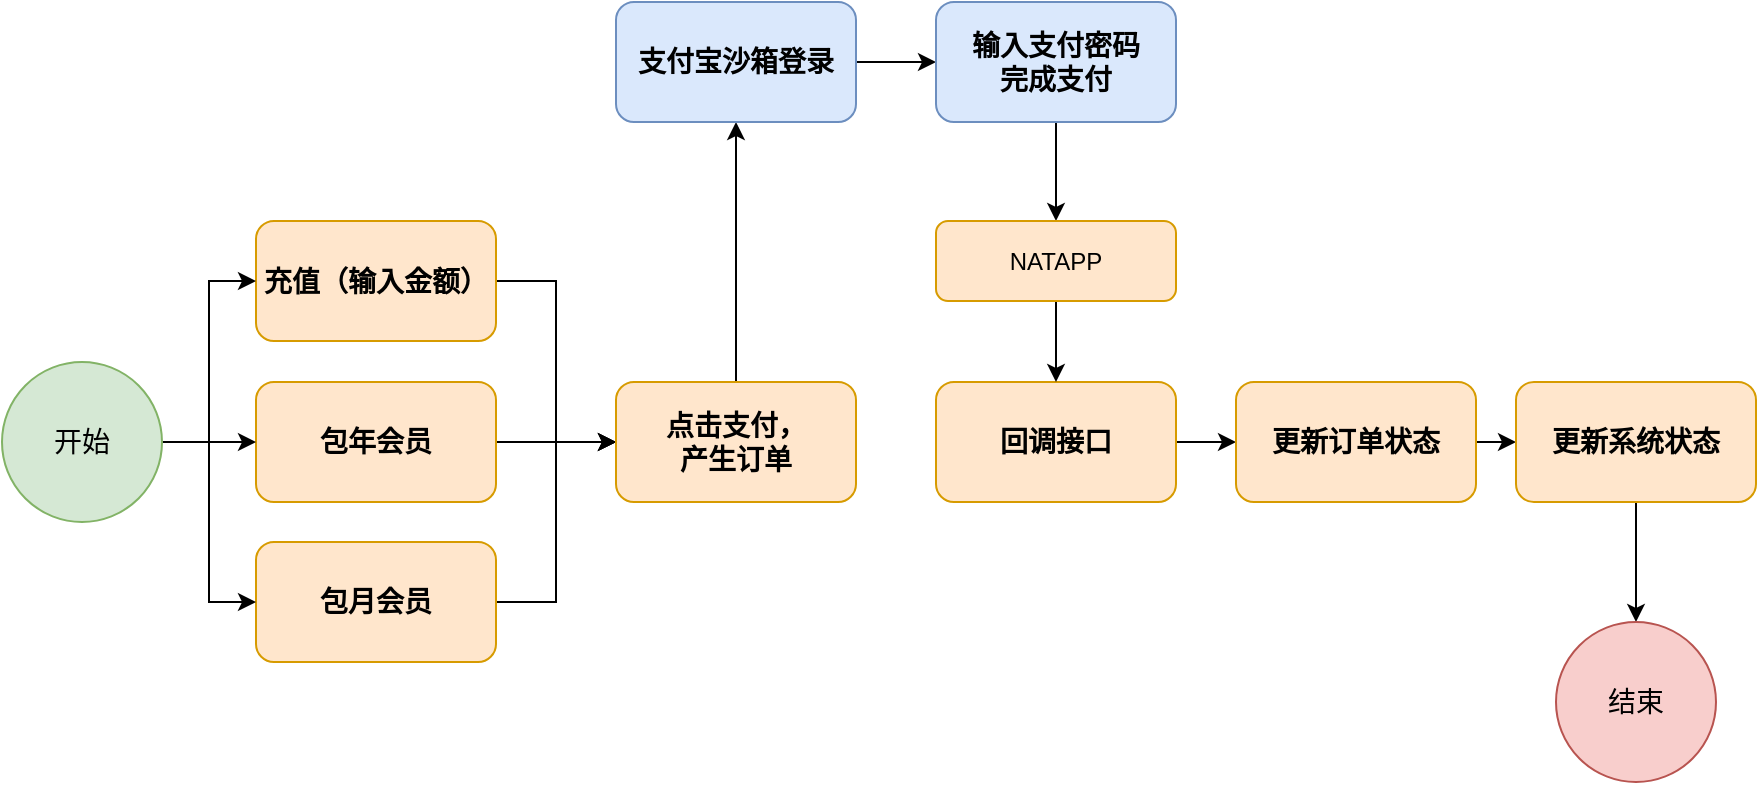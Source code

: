 <mxfile version="22.1.7" type="github">
  <diagram name="第 1 页" id="OdKYLB2-9izrh4cZaHGk">
    <mxGraphModel dx="2908" dy="626" grid="1" gridSize="10" guides="1" tooltips="1" connect="1" arrows="1" fold="1" page="1" pageScale="1" pageWidth="827" pageHeight="1169" math="0" shadow="0">
      <root>
        <mxCell id="0" />
        <mxCell id="1" parent="0" />
        <mxCell id="9LEnUv4450Ojj1wTjqpc-1" style="edgeStyle=orthogonalEdgeStyle;rounded=0;orthogonalLoop=1;jettySize=auto;html=1;exitX=1;exitY=0.5;exitDx=0;exitDy=0;entryX=0;entryY=0.5;entryDx=0;entryDy=0;fontSize=14;" edge="1" parent="1" source="9LEnUv4450Ojj1wTjqpc-2" target="9LEnUv4450Ojj1wTjqpc-8">
          <mxGeometry relative="1" as="geometry" />
        </mxCell>
        <mxCell id="9LEnUv4450Ojj1wTjqpc-2" value="充值（输入金额）" style="rounded=1;whiteSpace=wrap;html=1;fontStyle=1;fontSize=14;fillColor=#ffe6cc;strokeColor=#d79b00;" vertex="1" parent="1">
          <mxGeometry x="-1053" y="859.5" width="120" height="60" as="geometry" />
        </mxCell>
        <mxCell id="9LEnUv4450Ojj1wTjqpc-3" style="edgeStyle=orthogonalEdgeStyle;rounded=0;orthogonalLoop=1;jettySize=auto;html=1;exitX=1;exitY=0.5;exitDx=0;exitDy=0;fontSize=14;" edge="1" parent="1" source="9LEnUv4450Ojj1wTjqpc-4">
          <mxGeometry relative="1" as="geometry">
            <mxPoint x="-873" y="970" as="targetPoint" />
          </mxGeometry>
        </mxCell>
        <mxCell id="9LEnUv4450Ojj1wTjqpc-4" value="包年会员" style="rounded=1;whiteSpace=wrap;html=1;fontStyle=1;fontSize=14;fillColor=#ffe6cc;strokeColor=#d79b00;" vertex="1" parent="1">
          <mxGeometry x="-1053" y="940" width="120" height="60" as="geometry" />
        </mxCell>
        <mxCell id="9LEnUv4450Ojj1wTjqpc-5" style="edgeStyle=orthogonalEdgeStyle;rounded=0;orthogonalLoop=1;jettySize=auto;html=1;exitX=1;exitY=0.5;exitDx=0;exitDy=0;entryX=0;entryY=0.5;entryDx=0;entryDy=0;fontSize=14;" edge="1" parent="1" source="9LEnUv4450Ojj1wTjqpc-6" target="9LEnUv4450Ojj1wTjqpc-8">
          <mxGeometry relative="1" as="geometry" />
        </mxCell>
        <mxCell id="9LEnUv4450Ojj1wTjqpc-6" value="包月会员" style="rounded=1;whiteSpace=wrap;html=1;fontStyle=1;fontSize=14;fillColor=#ffe6cc;strokeColor=#d79b00;" vertex="1" parent="1">
          <mxGeometry x="-1053" y="1020" width="120" height="60" as="geometry" />
        </mxCell>
        <mxCell id="9LEnUv4450Ojj1wTjqpc-7" style="edgeStyle=orthogonalEdgeStyle;rounded=0;orthogonalLoop=1;jettySize=auto;html=1;exitX=0.5;exitY=0;exitDx=0;exitDy=0;entryX=0.5;entryY=1;entryDx=0;entryDy=0;fontSize=14;" edge="1" parent="1" source="9LEnUv4450Ojj1wTjqpc-8" target="9LEnUv4450Ojj1wTjqpc-10">
          <mxGeometry relative="1" as="geometry" />
        </mxCell>
        <mxCell id="9LEnUv4450Ojj1wTjqpc-8" value="点击支付，&lt;br&gt;产生订单" style="rounded=1;whiteSpace=wrap;html=1;fontStyle=1;fontSize=14;fillColor=#ffe6cc;strokeColor=#d79b00;" vertex="1" parent="1">
          <mxGeometry x="-873" y="940" width="120" height="60" as="geometry" />
        </mxCell>
        <mxCell id="9LEnUv4450Ojj1wTjqpc-9" style="edgeStyle=orthogonalEdgeStyle;rounded=0;orthogonalLoop=1;jettySize=auto;html=1;exitX=1;exitY=0.5;exitDx=0;exitDy=0;entryX=0;entryY=0.5;entryDx=0;entryDy=0;fontSize=14;" edge="1" parent="1" source="9LEnUv4450Ojj1wTjqpc-10" target="9LEnUv4450Ojj1wTjqpc-12">
          <mxGeometry relative="1" as="geometry" />
        </mxCell>
        <mxCell id="9LEnUv4450Ojj1wTjqpc-10" value="支付宝沙箱登录" style="rounded=1;whiteSpace=wrap;html=1;fontStyle=1;fontSize=14;fillColor=#dae8fc;strokeColor=#6c8ebf;" vertex="1" parent="1">
          <mxGeometry x="-873" y="750" width="120" height="60" as="geometry" />
        </mxCell>
        <mxCell id="9LEnUv4450Ojj1wTjqpc-11" style="edgeStyle=orthogonalEdgeStyle;rounded=0;orthogonalLoop=1;jettySize=auto;html=1;exitX=0.5;exitY=1;exitDx=0;exitDy=0;fontSize=14;entryX=0.5;entryY=0;entryDx=0;entryDy=0;" edge="1" parent="1" source="9LEnUv4450Ojj1wTjqpc-12" target="9LEnUv4450Ojj1wTjqpc-25">
          <mxGeometry relative="1" as="geometry">
            <mxPoint x="-573" y="870" as="targetPoint" />
          </mxGeometry>
        </mxCell>
        <mxCell id="9LEnUv4450Ojj1wTjqpc-12" value="输入支付密码&lt;br&gt;完成支付" style="rounded=1;whiteSpace=wrap;html=1;fontStyle=1;fontSize=14;fillColor=#dae8fc;strokeColor=#6c8ebf;" vertex="1" parent="1">
          <mxGeometry x="-713" y="750" width="120" height="60" as="geometry" />
        </mxCell>
        <mxCell id="9LEnUv4450Ojj1wTjqpc-13" style="edgeStyle=orthogonalEdgeStyle;rounded=0;orthogonalLoop=1;jettySize=auto;html=1;exitX=1;exitY=0.5;exitDx=0;exitDy=0;entryX=0;entryY=0.5;entryDx=0;entryDy=0;fontSize=14;" edge="1" parent="1" source="9LEnUv4450Ojj1wTjqpc-14" target="9LEnUv4450Ojj1wTjqpc-16">
          <mxGeometry relative="1" as="geometry" />
        </mxCell>
        <mxCell id="9LEnUv4450Ojj1wTjqpc-14" value="回调接口" style="rounded=1;whiteSpace=wrap;html=1;fontStyle=1;fontSize=14;fillColor=#ffe6cc;strokeColor=#d79b00;" vertex="1" parent="1">
          <mxGeometry x="-713" y="940" width="120" height="60" as="geometry" />
        </mxCell>
        <mxCell id="9LEnUv4450Ojj1wTjqpc-15" style="edgeStyle=orthogonalEdgeStyle;rounded=0;orthogonalLoop=1;jettySize=auto;html=1;exitX=1;exitY=0.5;exitDx=0;exitDy=0;entryX=0;entryY=0.5;entryDx=0;entryDy=0;fontSize=14;" edge="1" parent="1" source="9LEnUv4450Ojj1wTjqpc-16" target="9LEnUv4450Ojj1wTjqpc-18">
          <mxGeometry relative="1" as="geometry" />
        </mxCell>
        <mxCell id="9LEnUv4450Ojj1wTjqpc-16" value="更新订单状态" style="rounded=1;whiteSpace=wrap;html=1;fontStyle=1;fontSize=14;fillColor=#ffe6cc;strokeColor=#d79b00;" vertex="1" parent="1">
          <mxGeometry x="-563" y="940" width="120" height="60" as="geometry" />
        </mxCell>
        <mxCell id="9LEnUv4450Ojj1wTjqpc-17" style="edgeStyle=orthogonalEdgeStyle;rounded=0;orthogonalLoop=1;jettySize=auto;html=1;exitX=0.5;exitY=1;exitDx=0;exitDy=0;fontSize=14;" edge="1" parent="1" source="9LEnUv4450Ojj1wTjqpc-18" target="9LEnUv4450Ojj1wTjqpc-23">
          <mxGeometry relative="1" as="geometry" />
        </mxCell>
        <mxCell id="9LEnUv4450Ojj1wTjqpc-18" value="更新系统状态" style="rounded=1;whiteSpace=wrap;html=1;fontStyle=1;fontSize=14;fillColor=#ffe6cc;strokeColor=#d79b00;" vertex="1" parent="1">
          <mxGeometry x="-423" y="940" width="120" height="60" as="geometry" />
        </mxCell>
        <mxCell id="9LEnUv4450Ojj1wTjqpc-19" style="edgeStyle=orthogonalEdgeStyle;rounded=0;orthogonalLoop=1;jettySize=auto;html=1;exitX=1;exitY=0.5;exitDx=0;exitDy=0;entryX=0;entryY=0.5;entryDx=0;entryDy=0;fontSize=14;" edge="1" parent="1" source="9LEnUv4450Ojj1wTjqpc-22" target="9LEnUv4450Ojj1wTjqpc-4">
          <mxGeometry relative="1" as="geometry" />
        </mxCell>
        <mxCell id="9LEnUv4450Ojj1wTjqpc-20" style="edgeStyle=orthogonalEdgeStyle;rounded=0;orthogonalLoop=1;jettySize=auto;html=1;exitX=1;exitY=0.5;exitDx=0;exitDy=0;entryX=0;entryY=0.5;entryDx=0;entryDy=0;fontSize=14;" edge="1" parent="1" source="9LEnUv4450Ojj1wTjqpc-22" target="9LEnUv4450Ojj1wTjqpc-2">
          <mxGeometry relative="1" as="geometry" />
        </mxCell>
        <mxCell id="9LEnUv4450Ojj1wTjqpc-21" style="edgeStyle=orthogonalEdgeStyle;rounded=0;orthogonalLoop=1;jettySize=auto;html=1;exitX=1;exitY=0.5;exitDx=0;exitDy=0;entryX=0;entryY=0.5;entryDx=0;entryDy=0;fontSize=14;" edge="1" parent="1" source="9LEnUv4450Ojj1wTjqpc-22" target="9LEnUv4450Ojj1wTjqpc-6">
          <mxGeometry relative="1" as="geometry" />
        </mxCell>
        <mxCell id="9LEnUv4450Ojj1wTjqpc-22" value="开始" style="ellipse;whiteSpace=wrap;html=1;aspect=fixed;fontSize=14;fillColor=#d5e8d4;strokeColor=#82b366;" vertex="1" parent="1">
          <mxGeometry x="-1180" y="930" width="80" height="80" as="geometry" />
        </mxCell>
        <mxCell id="9LEnUv4450Ojj1wTjqpc-23" value="结束" style="ellipse;whiteSpace=wrap;html=1;aspect=fixed;fontSize=14;fillColor=#f8cecc;strokeColor=#b85450;" vertex="1" parent="1">
          <mxGeometry x="-403" y="1060" width="80" height="80" as="geometry" />
        </mxCell>
        <mxCell id="9LEnUv4450Ojj1wTjqpc-24" style="edgeStyle=orthogonalEdgeStyle;rounded=0;orthogonalLoop=1;jettySize=auto;html=1;exitX=0.5;exitY=1;exitDx=0;exitDy=0;entryX=0.5;entryY=0;entryDx=0;entryDy=0;" edge="1" parent="1" source="9LEnUv4450Ojj1wTjqpc-25" target="9LEnUv4450Ojj1wTjqpc-14">
          <mxGeometry relative="1" as="geometry" />
        </mxCell>
        <mxCell id="9LEnUv4450Ojj1wTjqpc-25" value="NATAPP" style="rounded=1;whiteSpace=wrap;html=1;fillColor=#ffe6cc;strokeColor=#d79b00;" vertex="1" parent="1">
          <mxGeometry x="-713" y="859.5" width="120" height="40" as="geometry" />
        </mxCell>
      </root>
    </mxGraphModel>
  </diagram>
</mxfile>
